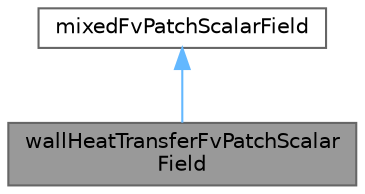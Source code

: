digraph "wallHeatTransferFvPatchScalarField"
{
 // LATEX_PDF_SIZE
  bgcolor="transparent";
  edge [fontname=Helvetica,fontsize=10,labelfontname=Helvetica,labelfontsize=10];
  node [fontname=Helvetica,fontsize=10,shape=box,height=0.2,width=0.4];
  Node1 [id="Node000001",label="wallHeatTransferFvPatchScalar\lField",height=0.2,width=0.4,color="gray40", fillcolor="grey60", style="filled", fontcolor="black",tooltip="This boundary condition provides an enthalpy condition for wall heat transfer."];
  Node2 -> Node1 [id="edge1_Node000001_Node000002",dir="back",color="steelblue1",style="solid",tooltip=" "];
  Node2 [id="Node000002",label="mixedFvPatchScalarField",height=0.2,width=0.4,color="gray40", fillcolor="white", style="filled",tooltip=" "];
}
